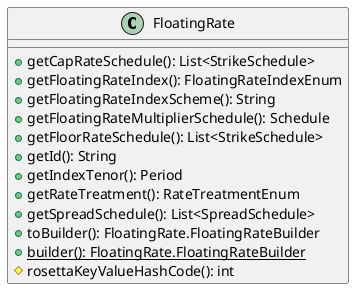 @startuml

    class FloatingRate [[FloatingRate.html]] {
        +getCapRateSchedule(): List<StrikeSchedule>
        +getFloatingRateIndex(): FloatingRateIndexEnum
        +getFloatingRateIndexScheme(): String
        +getFloatingRateMultiplierSchedule(): Schedule
        +getFloorRateSchedule(): List<StrikeSchedule>
        +getId(): String
        +getIndexTenor(): Period
        +getRateTreatment(): RateTreatmentEnum
        +getSpreadSchedule(): List<SpreadSchedule>
        +toBuilder(): FloatingRate.FloatingRateBuilder
        {static} +builder(): FloatingRate.FloatingRateBuilder
        #rosettaKeyValueHashCode(): int
    }

@enduml
